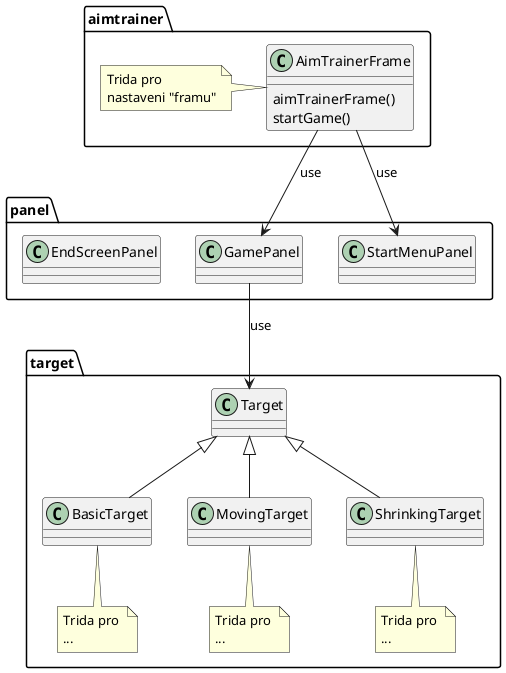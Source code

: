 @startuml
package "aimtrainer" {
    class AimTrainerFrame {
        aimTrainerFrame()
        startGame()
    }
    note left: Trida pro \nnastaveni "framu"
}
package "panel" {
    class GamePanel{
    }
    class StartMenuPanel{
    }
    class EndScreenPanel{
    }
}
package "target" {
    class Target{       
    }
    class BasicTarget{
    }
    class MovingTarget{
    }
    class ShrinkingTarget{
    }
    note bottom of BasicTarget: Trida pro \n...
    note bottom of MovingTarget: Trida pro \n...
    note bottom of ShrinkingTarget: Trida pro \n...
}

AimTrainerFrame-->GamePanel : use
AimTrainerFrame-->StartMenuPanel : use
Target <|-- BasicTarget
Target <|-- MovingTarget
Target <|-- ShrinkingTarget
GamePanel-->Target : use

@enduml


